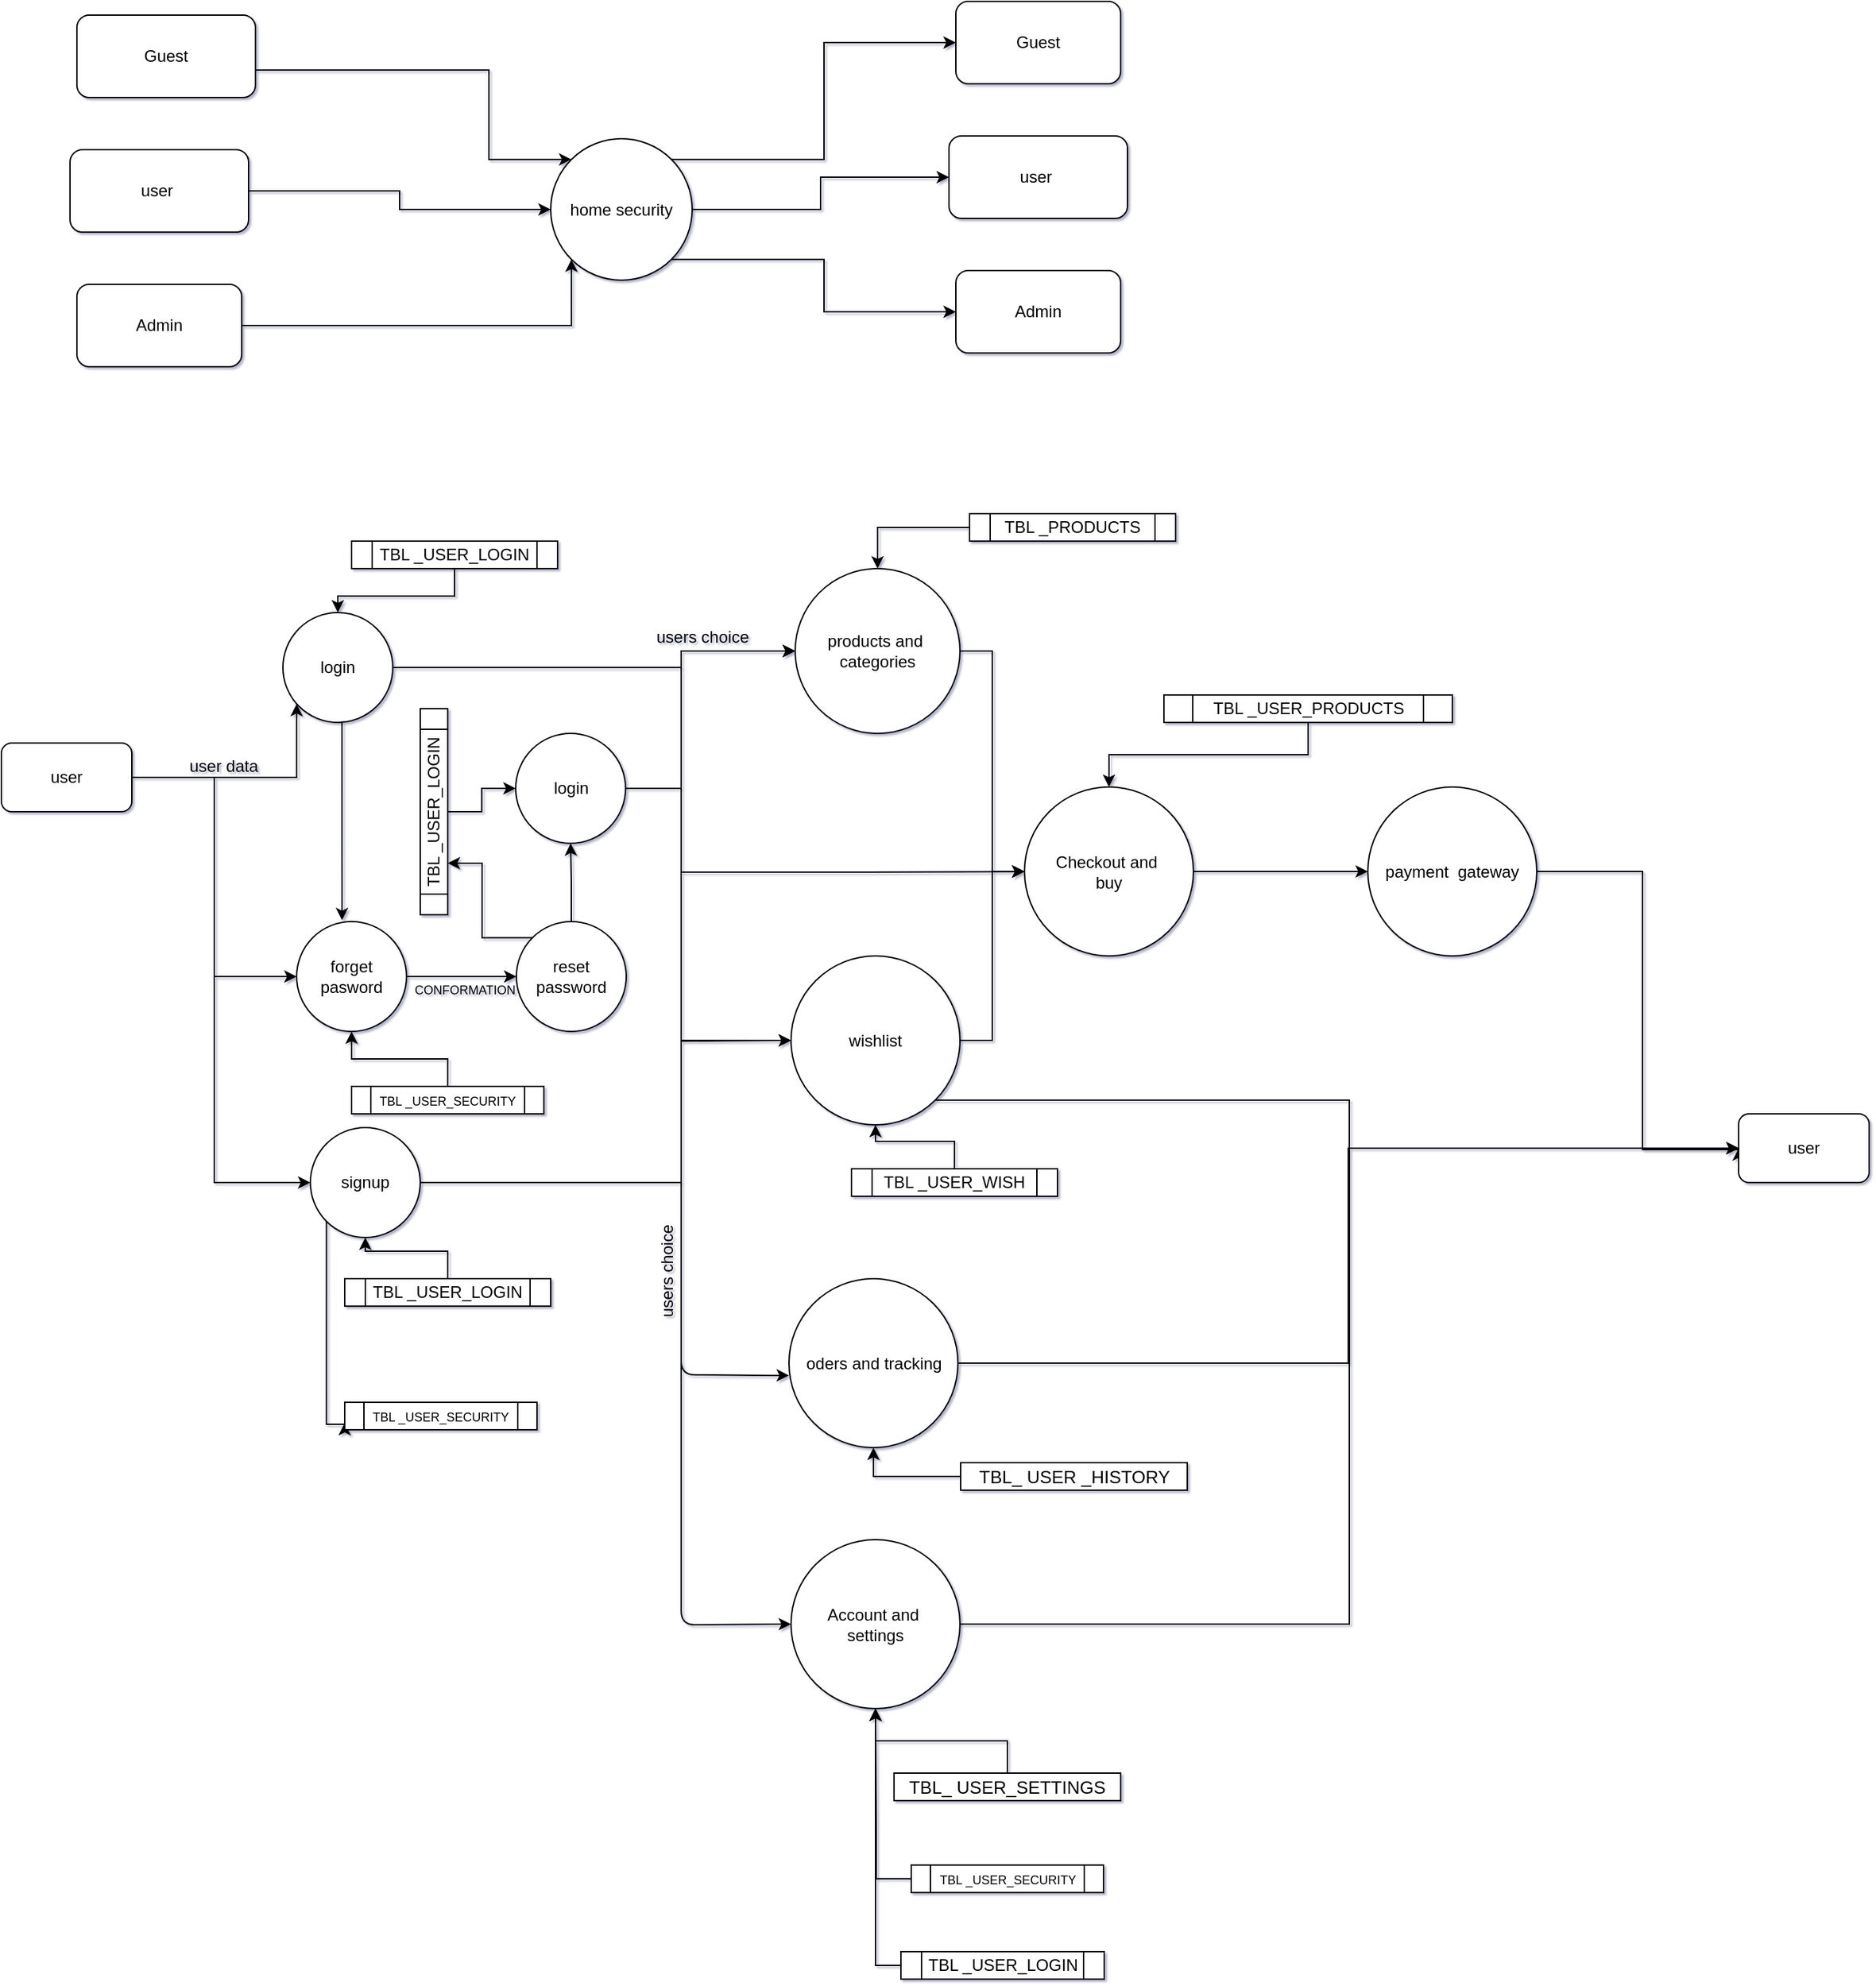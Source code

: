 <mxfile pages="1" version="11.2.2" type="google"><diagram id="xxgvqXNrQzv3z6xNznwj" name="Page-1"><mxGraphModel dx="2372" dy="1498" grid="1" gridSize="10" guides="1" tooltips="1" connect="1" arrows="1" fold="1" page="1" pageScale="1" pageWidth="1654" pageHeight="2336" background="none" math="0" shadow="1"><root><mxCell id="0"/><mxCell id="1" parent="0"/><mxCell id="bxdpmhCjHNqnvHVVkbmJ-10" style="edgeStyle=orthogonalEdgeStyle;rounded=0;orthogonalLoop=1;jettySize=auto;html=1;exitX=1;exitY=0.5;exitDx=0;exitDy=0;entryX=0;entryY=0.5;entryDx=0;entryDy=0;" edge="1" parent="1" source="bxdpmhCjHNqnvHVVkbmJ-1" target="bxdpmhCjHNqnvHVVkbmJ-13"><mxGeometry relative="1" as="geometry"><mxPoint x="755" y="262" as="targetPoint"/></mxGeometry></mxCell><mxCell id="bxdpmhCjHNqnvHVVkbmJ-15" style="edgeStyle=orthogonalEdgeStyle;rounded=0;orthogonalLoop=1;jettySize=auto;html=1;exitX=1;exitY=0;exitDx=0;exitDy=0;entryX=0;entryY=0.5;entryDx=0;entryDy=0;" edge="1" parent="1" source="bxdpmhCjHNqnvHVVkbmJ-1" target="bxdpmhCjHNqnvHVVkbmJ-14"><mxGeometry relative="1" as="geometry"/></mxCell><mxCell id="bxdpmhCjHNqnvHVVkbmJ-16" style="edgeStyle=orthogonalEdgeStyle;rounded=0;orthogonalLoop=1;jettySize=auto;html=1;exitX=1;exitY=1;exitDx=0;exitDy=0;entryX=0;entryY=0.5;entryDx=0;entryDy=0;" edge="1" parent="1" source="bxdpmhCjHNqnvHVVkbmJ-1" target="bxdpmhCjHNqnvHVVkbmJ-12"><mxGeometry relative="1" as="geometry"/></mxCell><mxCell id="bxdpmhCjHNqnvHVVkbmJ-1" value="home security" style="ellipse;whiteSpace=wrap;html=1;aspect=fixed;" vertex="1" parent="1"><mxGeometry x="475" y="210" width="103" height="103" as="geometry"/></mxCell><mxCell id="bxdpmhCjHNqnvHVVkbmJ-20" style="edgeStyle=orthogonalEdgeStyle;rounded=0;orthogonalLoop=1;jettySize=auto;html=1;entryX=0;entryY=1;entryDx=0;entryDy=0;" edge="1" parent="1" source="bxdpmhCjHNqnvHVVkbmJ-3" target="bxdpmhCjHNqnvHVVkbmJ-1"><mxGeometry relative="1" as="geometry"/></mxCell><mxCell id="bxdpmhCjHNqnvHVVkbmJ-3" value="Admin" style="rounded=1;whiteSpace=wrap;html=1;" vertex="1" parent="1"><mxGeometry x="130" y="316" width="120" height="60" as="geometry"/></mxCell><mxCell id="bxdpmhCjHNqnvHVVkbmJ-18" style="edgeStyle=orthogonalEdgeStyle;rounded=0;orthogonalLoop=1;jettySize=auto;html=1;entryX=0;entryY=0.5;entryDx=0;entryDy=0;" edge="1" parent="1" source="bxdpmhCjHNqnvHVVkbmJ-5" target="bxdpmhCjHNqnvHVVkbmJ-1"><mxGeometry relative="1" as="geometry"/></mxCell><mxCell id="bxdpmhCjHNqnvHVVkbmJ-5" value="user&amp;nbsp;" style="rounded=1;whiteSpace=wrap;html=1;" vertex="1" parent="1"><mxGeometry x="125" y="218" width="130" height="60" as="geometry"/></mxCell><mxCell id="bxdpmhCjHNqnvHVVkbmJ-17" style="edgeStyle=orthogonalEdgeStyle;rounded=0;orthogonalLoop=1;jettySize=auto;html=1;entryX=0;entryY=0;entryDx=0;entryDy=0;" edge="1" parent="1" source="bxdpmhCjHNqnvHVVkbmJ-7" target="bxdpmhCjHNqnvHVVkbmJ-1"><mxGeometry relative="1" as="geometry"><Array as="points"><mxPoint x="430" y="160"/><mxPoint x="430" y="226"/></Array></mxGeometry></mxCell><mxCell id="bxdpmhCjHNqnvHVVkbmJ-7" value="Guest" style="rounded=1;whiteSpace=wrap;html=1;" vertex="1" parent="1"><mxGeometry x="130" y="120" width="130" height="60" as="geometry"/></mxCell><mxCell id="bxdpmhCjHNqnvHVVkbmJ-12" value="Admin" style="rounded=1;whiteSpace=wrap;html=1;" vertex="1" parent="1"><mxGeometry x="770" y="306" width="120" height="60" as="geometry"/></mxCell><mxCell id="bxdpmhCjHNqnvHVVkbmJ-13" value="user&amp;nbsp;" style="rounded=1;whiteSpace=wrap;html=1;" vertex="1" parent="1"><mxGeometry x="765" y="208" width="130" height="60" as="geometry"/></mxCell><mxCell id="bxdpmhCjHNqnvHVVkbmJ-14" value="Guest" style="rounded=1;whiteSpace=wrap;html=1;" vertex="1" parent="1"><mxGeometry x="770" y="110" width="120" height="60" as="geometry"/></mxCell><mxCell id="bxdpmhCjHNqnvHVVkbmJ-24" style="edgeStyle=orthogonalEdgeStyle;rounded=0;orthogonalLoop=1;jettySize=auto;html=1;" edge="1" parent="1" source="bxdpmhCjHNqnvHVVkbmJ-21" target="bxdpmhCjHNqnvHVVkbmJ-23"><mxGeometry relative="1" as="geometry"><Array as="points"><mxPoint x="290" y="675"/><mxPoint x="290" y="595"/></Array></mxGeometry></mxCell><mxCell id="bxdpmhCjHNqnvHVVkbmJ-28" style="edgeStyle=orthogonalEdgeStyle;rounded=0;orthogonalLoop=1;jettySize=auto;html=1;" edge="1" parent="1" source="bxdpmhCjHNqnvHVVkbmJ-21" target="bxdpmhCjHNqnvHVVkbmJ-27"><mxGeometry relative="1" as="geometry"><Array as="points"><mxPoint x="230" y="675"/><mxPoint x="230" y="820"/></Array></mxGeometry></mxCell><mxCell id="bxdpmhCjHNqnvHVVkbmJ-42" style="edgeStyle=orthogonalEdgeStyle;rounded=0;orthogonalLoop=1;jettySize=auto;html=1;entryX=0;entryY=0.5;entryDx=0;entryDy=0;" edge="1" parent="1" source="bxdpmhCjHNqnvHVVkbmJ-21" target="bxdpmhCjHNqnvHVVkbmJ-41"><mxGeometry relative="1" as="geometry"><Array as="points"><mxPoint x="230" y="675"/><mxPoint x="230" y="970"/></Array></mxGeometry></mxCell><mxCell id="bxdpmhCjHNqnvHVVkbmJ-21" value="user" style="rounded=1;whiteSpace=wrap;html=1;" vertex="1" parent="1"><mxGeometry x="75" y="650" width="95" height="50" as="geometry"/></mxCell><mxCell id="bxdpmhCjHNqnvHVVkbmJ-29" style="edgeStyle=orthogonalEdgeStyle;rounded=0;orthogonalLoop=1;jettySize=auto;html=1;exitX=0.5;exitY=1;exitDx=0;exitDy=0;entryX=0.413;entryY=-0.012;entryDx=0;entryDy=0;entryPerimeter=0;" edge="1" parent="1" source="bxdpmhCjHNqnvHVVkbmJ-23" target="bxdpmhCjHNqnvHVVkbmJ-27"><mxGeometry relative="1" as="geometry"><Array as="points"><mxPoint x="323" y="635"/></Array></mxGeometry></mxCell><mxCell id="bxdpmhCjHNqnvHVVkbmJ-52" style="edgeStyle=orthogonalEdgeStyle;rounded=0;orthogonalLoop=1;jettySize=auto;html=1;" edge="1" parent="1" source="bxdpmhCjHNqnvHVVkbmJ-23" target="bxdpmhCjHNqnvHVVkbmJ-30"><mxGeometry relative="1" as="geometry"><Array as="points"><mxPoint x="570" y="595"/><mxPoint x="570" y="583"/></Array></mxGeometry></mxCell><mxCell id="bxdpmhCjHNqnvHVVkbmJ-23" value="login" style="ellipse;whiteSpace=wrap;html=1;aspect=fixed;" vertex="1" parent="1"><mxGeometry x="280" y="555" width="80" height="80" as="geometry"/></mxCell><mxCell id="bxdpmhCjHNqnvHVVkbmJ-25" value="user data" style="text;html=1;resizable=0;points=[];autosize=1;align=left;verticalAlign=top;spacingTop=-4;" vertex="1" parent="1"><mxGeometry x="210" y="657" width="70" height="20" as="geometry"/></mxCell><mxCell id="bxdpmhCjHNqnvHVVkbmJ-32" style="edgeStyle=orthogonalEdgeStyle;rounded=0;orthogonalLoop=1;jettySize=auto;html=1;entryX=0;entryY=0.5;entryDx=0;entryDy=0;" edge="1" parent="1" source="bxdpmhCjHNqnvHVVkbmJ-27" target="bxdpmhCjHNqnvHVVkbmJ-31"><mxGeometry relative="1" as="geometry"/></mxCell><mxCell id="bxdpmhCjHNqnvHVVkbmJ-27" value="forget pasword" style="ellipse;whiteSpace=wrap;html=1;aspect=fixed;" vertex="1" parent="1"><mxGeometry x="290" y="780" width="80" height="80" as="geometry"/></mxCell><mxCell id="bxdpmhCjHNqnvHVVkbmJ-75" style="edgeStyle=orthogonalEdgeStyle;rounded=0;orthogonalLoop=1;jettySize=auto;html=1;entryX=0;entryY=0.5;entryDx=0;entryDy=0;" edge="1" parent="1" source="bxdpmhCjHNqnvHVVkbmJ-30" target="bxdpmhCjHNqnvHVVkbmJ-48"><mxGeometry relative="1" as="geometry"/></mxCell><mxCell id="bxdpmhCjHNqnvHVVkbmJ-30" value="products and&amp;nbsp;&lt;br&gt;categories" style="ellipse;whiteSpace=wrap;html=1;aspect=fixed;" vertex="1" parent="1"><mxGeometry x="653" y="523" width="120" height="120" as="geometry"/></mxCell><mxCell id="bxdpmhCjHNqnvHVVkbmJ-38" style="edgeStyle=orthogonalEdgeStyle;rounded=0;orthogonalLoop=1;jettySize=auto;html=1;" edge="1" parent="1" source="bxdpmhCjHNqnvHVVkbmJ-31" target="bxdpmhCjHNqnvHVVkbmJ-34"><mxGeometry relative="1" as="geometry"/></mxCell><mxCell id="bxdpmhCjHNqnvHVVkbmJ-94" style="edgeStyle=orthogonalEdgeStyle;rounded=0;orthogonalLoop=1;jettySize=auto;html=1;exitX=0;exitY=0;exitDx=0;exitDy=0;entryX=0.25;entryY=1;entryDx=0;entryDy=0;" edge="1" parent="1" source="bxdpmhCjHNqnvHVVkbmJ-31" target="bxdpmhCjHNqnvHVVkbmJ-85"><mxGeometry relative="1" as="geometry"/></mxCell><mxCell id="bxdpmhCjHNqnvHVVkbmJ-31" value="reset password" style="ellipse;whiteSpace=wrap;html=1;aspect=fixed;" vertex="1" parent="1"><mxGeometry x="450" y="780" width="80" height="80" as="geometry"/></mxCell><mxCell id="bxdpmhCjHNqnvHVVkbmJ-33" value="CONFORMATION" style="text;html=1;resizable=0;points=[];autosize=1;align=left;verticalAlign=top;spacingTop=-4;fontSize=9;" vertex="1" parent="1"><mxGeometry x="373.5" y="822" width="110" height="20" as="geometry"/></mxCell><mxCell id="bxdpmhCjHNqnvHVVkbmJ-40" style="edgeStyle=orthogonalEdgeStyle;rounded=0;orthogonalLoop=1;jettySize=auto;html=1;" edge="1" parent="1" source="bxdpmhCjHNqnvHVVkbmJ-34" target="bxdpmhCjHNqnvHVVkbmJ-30"><mxGeometry relative="1" as="geometry"><Array as="points"><mxPoint x="570" y="683"/><mxPoint x="570" y="583"/></Array></mxGeometry></mxCell><mxCell id="bxdpmhCjHNqnvHVVkbmJ-34" value="login" style="ellipse;whiteSpace=wrap;html=1;aspect=fixed;" vertex="1" parent="1"><mxGeometry x="449.5" y="643" width="80" height="80" as="geometry"/></mxCell><mxCell id="bxdpmhCjHNqnvHVVkbmJ-51" style="edgeStyle=orthogonalEdgeStyle;rounded=0;orthogonalLoop=1;jettySize=auto;html=1;entryX=0;entryY=0.5;entryDx=0;entryDy=0;" edge="1" parent="1" target="bxdpmhCjHNqnvHVVkbmJ-30"><mxGeometry relative="1" as="geometry"><mxPoint x="570" y="680" as="targetPoint"/><mxPoint x="570" y="1000" as="sourcePoint"/><Array as="points"><mxPoint x="570" y="583"/></Array></mxGeometry></mxCell><mxCell id="bxdpmhCjHNqnvHVVkbmJ-81" style="edgeStyle=orthogonalEdgeStyle;rounded=0;orthogonalLoop=1;jettySize=auto;html=1;entryX=0;entryY=0.5;entryDx=0;entryDy=0;" edge="1" parent="1" source="bxdpmhCjHNqnvHVVkbmJ-41" target="bxdpmhCjHNqnvHVVkbmJ-66"><mxGeometry relative="1" as="geometry"><Array as="points"><mxPoint x="570" y="970"/><mxPoint x="570" y="867"/></Array></mxGeometry></mxCell><mxCell id="bxdpmhCjHNqnvHVVkbmJ-93" style="edgeStyle=orthogonalEdgeStyle;rounded=0;orthogonalLoop=1;jettySize=auto;html=1;exitX=0;exitY=1;exitDx=0;exitDy=0;entryX=0;entryY=0.75;entryDx=0;entryDy=0;" edge="1" parent="1" source="bxdpmhCjHNqnvHVVkbmJ-41" target="bxdpmhCjHNqnvHVVkbmJ-92"><mxGeometry relative="1" as="geometry"><Array as="points"><mxPoint x="312" y="1146"/></Array></mxGeometry></mxCell><mxCell id="bxdpmhCjHNqnvHVVkbmJ-41" value="signup" style="ellipse;whiteSpace=wrap;html=1;aspect=fixed;" vertex="1" parent="1"><mxGeometry x="300" y="930" width="80" height="80" as="geometry"/></mxCell><mxCell id="bxdpmhCjHNqnvHVVkbmJ-71" style="edgeStyle=orthogonalEdgeStyle;rounded=0;orthogonalLoop=1;jettySize=auto;html=1;entryX=0;entryY=0.5;entryDx=0;entryDy=0;" edge="1" parent="1" source="bxdpmhCjHNqnvHVVkbmJ-46" target="bxdpmhCjHNqnvHVVkbmJ-61"><mxGeometry relative="1" as="geometry"/></mxCell><mxCell id="bxdpmhCjHNqnvHVVkbmJ-46" value="oders and tracking" style="ellipse;whiteSpace=wrap;html=1;aspect=fixed;" vertex="1" parent="1"><mxGeometry x="648.5" y="1040" width="123" height="123" as="geometry"/></mxCell><mxCell id="bxdpmhCjHNqnvHVVkbmJ-72" style="edgeStyle=orthogonalEdgeStyle;rounded=0;orthogonalLoop=1;jettySize=auto;html=1;entryX=0;entryY=0.5;entryDx=0;entryDy=0;" edge="1" parent="1" source="bxdpmhCjHNqnvHVVkbmJ-47" target="bxdpmhCjHNqnvHVVkbmJ-61"><mxGeometry relative="1" as="geometry"/></mxCell><mxCell id="bxdpmhCjHNqnvHVVkbmJ-47" value="Account and&amp;nbsp;&lt;br&gt;settings" style="ellipse;whiteSpace=wrap;html=1;aspect=fixed;" vertex="1" parent="1"><mxGeometry x="650" y="1230" width="123" height="123" as="geometry"/></mxCell><mxCell id="bxdpmhCjHNqnvHVVkbmJ-58" style="edgeStyle=orthogonalEdgeStyle;rounded=0;orthogonalLoop=1;jettySize=auto;html=1;entryX=0;entryY=0.5;entryDx=0;entryDy=0;" edge="1" parent="1" source="bxdpmhCjHNqnvHVVkbmJ-48" target="bxdpmhCjHNqnvHVVkbmJ-49"><mxGeometry relative="1" as="geometry"/></mxCell><mxCell id="bxdpmhCjHNqnvHVVkbmJ-48" value="Checkout and&amp;nbsp;&lt;br&gt;buy" style="ellipse;whiteSpace=wrap;html=1;aspect=fixed;" vertex="1" parent="1"><mxGeometry x="820" y="682" width="123" height="123" as="geometry"/></mxCell><mxCell id="bxdpmhCjHNqnvHVVkbmJ-64" style="edgeStyle=orthogonalEdgeStyle;rounded=0;orthogonalLoop=1;jettySize=auto;html=1;entryX=0;entryY=0.5;entryDx=0;entryDy=0;" edge="1" parent="1" source="bxdpmhCjHNqnvHVVkbmJ-49" target="bxdpmhCjHNqnvHVVkbmJ-61"><mxGeometry relative="1" as="geometry"><Array as="points"><mxPoint x="1270" y="743"/><mxPoint x="1270" y="946"/></Array></mxGeometry></mxCell><mxCell id="bxdpmhCjHNqnvHVVkbmJ-49" value="payment &amp;nbsp;gateway" style="ellipse;whiteSpace=wrap;html=1;aspect=fixed;" vertex="1" parent="1"><mxGeometry x="1070" y="682" width="123" height="123" as="geometry"/></mxCell><mxCell id="bxdpmhCjHNqnvHVVkbmJ-54" value="" style="endArrow=classic;html=1;entryX=0;entryY=0.573;entryDx=0;entryDy=0;entryPerimeter=0;" edge="1" parent="1" target="bxdpmhCjHNqnvHVVkbmJ-46"><mxGeometry width="50" height="50" relative="1" as="geometry"><mxPoint x="570" y="970" as="sourcePoint"/><mxPoint x="630" y="770" as="targetPoint"/><Array as="points"><mxPoint x="570" y="1110"/></Array></mxGeometry></mxCell><mxCell id="bxdpmhCjHNqnvHVVkbmJ-55" value="" style="endArrow=classic;html=1;entryX=0;entryY=0.5;entryDx=0;entryDy=0;" edge="1" parent="1" target="bxdpmhCjHNqnvHVVkbmJ-47"><mxGeometry width="50" height="50" relative="1" as="geometry"><mxPoint x="570" y="970" as="sourcePoint"/><mxPoint x="628" y="985.5" as="targetPoint"/><Array as="points"><mxPoint x="570" y="1292"/></Array></mxGeometry></mxCell><mxCell id="bxdpmhCjHNqnvHVVkbmJ-57" value="" style="endArrow=classic;html=1;" edge="1" parent="1" target="bxdpmhCjHNqnvHVVkbmJ-48"><mxGeometry width="50" height="50" relative="1" as="geometry"><mxPoint x="570" y="744" as="sourcePoint"/><mxPoint x="710" y="740" as="targetPoint"/><Array as="points"><mxPoint x="690" y="744"/></Array></mxGeometry></mxCell><mxCell id="bxdpmhCjHNqnvHVVkbmJ-61" value="user" style="rounded=1;whiteSpace=wrap;html=1;" vertex="1" parent="1"><mxGeometry x="1340" y="920" width="95" height="50" as="geometry"/></mxCell><mxCell id="bxdpmhCjHNqnvHVVkbmJ-70" style="edgeStyle=orthogonalEdgeStyle;rounded=0;orthogonalLoop=1;jettySize=auto;html=1;exitX=1;exitY=1;exitDx=0;exitDy=0;entryX=0;entryY=0.5;entryDx=0;entryDy=0;" edge="1" parent="1" source="bxdpmhCjHNqnvHVVkbmJ-66" target="bxdpmhCjHNqnvHVVkbmJ-61"><mxGeometry relative="1" as="geometry"/></mxCell><mxCell id="bxdpmhCjHNqnvHVVkbmJ-74" style="edgeStyle=orthogonalEdgeStyle;rounded=0;orthogonalLoop=1;jettySize=auto;html=1;entryX=0;entryY=0.5;entryDx=0;entryDy=0;" edge="1" parent="1" source="bxdpmhCjHNqnvHVVkbmJ-66" target="bxdpmhCjHNqnvHVVkbmJ-48"><mxGeometry relative="1" as="geometry"/></mxCell><mxCell id="bxdpmhCjHNqnvHVVkbmJ-66" value="wishlist" style="ellipse;whiteSpace=wrap;html=1;aspect=fixed;" vertex="1" parent="1"><mxGeometry x="650" y="805" width="123" height="123" as="geometry"/></mxCell><mxCell id="bxdpmhCjHNqnvHVVkbmJ-68" value="" style="endArrow=classic;html=1;entryX=0;entryY=0.5;entryDx=0;entryDy=0;" edge="1" parent="1" target="bxdpmhCjHNqnvHVVkbmJ-66"><mxGeometry width="50" height="50" relative="1" as="geometry"><mxPoint x="570" y="867" as="sourcePoint"/><mxPoint x="630" y="850" as="targetPoint"/></mxGeometry></mxCell><mxCell id="bxdpmhCjHNqnvHVVkbmJ-76" value="users choice" style="text;html=1;resizable=0;points=[];autosize=1;align=left;verticalAlign=top;spacingTop=-4;direction=south;flipH=0;flipV=1;rotation=-90;" vertex="1" parent="1"><mxGeometry x="520" y="1020" width="80" height="20" as="geometry"/></mxCell><mxCell id="bxdpmhCjHNqnvHVVkbmJ-82" value="users choice" style="text;html=1;resizable=0;points=[];autosize=1;align=left;verticalAlign=top;spacingTop=-4;direction=south;flipH=0;flipV=0;rotation=0;" vertex="1" parent="1"><mxGeometry x="550" y="563" width="80" height="20" as="geometry"/></mxCell><mxCell id="bxdpmhCjHNqnvHVVkbmJ-84" style="edgeStyle=orthogonalEdgeStyle;rounded=0;orthogonalLoop=1;jettySize=auto;html=1;entryX=0.5;entryY=0;entryDx=0;entryDy=0;" edge="1" parent="1" source="bxdpmhCjHNqnvHVVkbmJ-83" target="bxdpmhCjHNqnvHVVkbmJ-23"><mxGeometry relative="1" as="geometry"/></mxCell><mxCell id="bxdpmhCjHNqnvHVVkbmJ-83" value="TBL _USER_LOGIN" style="shape=process;whiteSpace=wrap;html=1;backgroundOutline=1;" vertex="1" parent="1"><mxGeometry x="330" y="503" width="150" height="20" as="geometry"/></mxCell><mxCell id="bxdpmhCjHNqnvHVVkbmJ-86" style="edgeStyle=orthogonalEdgeStyle;rounded=0;orthogonalLoop=1;jettySize=auto;html=1;exitX=0.5;exitY=1;exitDx=0;exitDy=0;entryX=0;entryY=0.5;entryDx=0;entryDy=0;" edge="1" parent="1" source="bxdpmhCjHNqnvHVVkbmJ-85" target="bxdpmhCjHNqnvHVVkbmJ-34"><mxGeometry relative="1" as="geometry"/></mxCell><mxCell id="bxdpmhCjHNqnvHVVkbmJ-85" value="TBL _USER_LOGIN" style="shape=process;whiteSpace=wrap;html=1;backgroundOutline=1;rotation=-90;" vertex="1" parent="1"><mxGeometry x="315" y="690" width="150" height="20" as="geometry"/></mxCell><mxCell id="bxdpmhCjHNqnvHVVkbmJ-88" style="edgeStyle=orthogonalEdgeStyle;rounded=0;orthogonalLoop=1;jettySize=auto;html=1;entryX=0.5;entryY=1;entryDx=0;entryDy=0;" edge="1" parent="1" source="bxdpmhCjHNqnvHVVkbmJ-87" target="bxdpmhCjHNqnvHVVkbmJ-27"><mxGeometry relative="1" as="geometry"/></mxCell><mxCell id="bxdpmhCjHNqnvHVVkbmJ-87" value="&lt;font style=&quot;font-size: 9px&quot;&gt;TBL _USER_SECURITY&lt;/font&gt;" style="shape=process;whiteSpace=wrap;html=1;backgroundOutline=1;" vertex="1" parent="1"><mxGeometry x="330" y="900" width="140" height="20" as="geometry"/></mxCell><mxCell id="bxdpmhCjHNqnvHVVkbmJ-90" style="edgeStyle=orthogonalEdgeStyle;rounded=0;orthogonalLoop=1;jettySize=auto;html=1;" edge="1" parent="1" source="bxdpmhCjHNqnvHVVkbmJ-89" target="bxdpmhCjHNqnvHVVkbmJ-41"><mxGeometry relative="1" as="geometry"/></mxCell><mxCell id="bxdpmhCjHNqnvHVVkbmJ-89" value="TBL _USER_LOGIN" style="shape=process;whiteSpace=wrap;html=1;backgroundOutline=1;" vertex="1" parent="1"><mxGeometry x="325" y="1040" width="150" height="20" as="geometry"/></mxCell><mxCell id="bxdpmhCjHNqnvHVVkbmJ-92" value="&lt;font style=&quot;font-size: 9px&quot;&gt;TBL _USER_SECURITY&lt;/font&gt;" style="shape=process;whiteSpace=wrap;html=1;backgroundOutline=1;" vertex="1" parent="1"><mxGeometry x="325" y="1130" width="140" height="20" as="geometry"/></mxCell><mxCell id="bxdpmhCjHNqnvHVVkbmJ-96" style="edgeStyle=orthogonalEdgeStyle;rounded=0;orthogonalLoop=1;jettySize=auto;html=1;entryX=0.5;entryY=0;entryDx=0;entryDy=0;fontSize=9;" edge="1" parent="1" source="bxdpmhCjHNqnvHVVkbmJ-95" target="bxdpmhCjHNqnvHVVkbmJ-30"><mxGeometry relative="1" as="geometry"/></mxCell><mxCell id="bxdpmhCjHNqnvHVVkbmJ-95" value="TBL _PRODUCTS" style="shape=process;whiteSpace=wrap;html=1;backgroundOutline=1;" vertex="1" parent="1"><mxGeometry x="780" y="483" width="150" height="20" as="geometry"/></mxCell><mxCell id="bxdpmhCjHNqnvHVVkbmJ-98" style="edgeStyle=orthogonalEdgeStyle;rounded=0;orthogonalLoop=1;jettySize=auto;html=1;fontSize=9;" edge="1" parent="1" source="bxdpmhCjHNqnvHVVkbmJ-97" target="bxdpmhCjHNqnvHVVkbmJ-66"><mxGeometry relative="1" as="geometry"/></mxCell><mxCell id="bxdpmhCjHNqnvHVVkbmJ-97" value="TBL _USER_WISH" style="shape=process;whiteSpace=wrap;html=1;backgroundOutline=1;" vertex="1" parent="1"><mxGeometry x="694" y="960" width="150" height="20" as="geometry"/></mxCell><mxCell id="bxdpmhCjHNqnvHVVkbmJ-101" style="edgeStyle=orthogonalEdgeStyle;rounded=0;orthogonalLoop=1;jettySize=auto;html=1;fontSize=9;" edge="1" parent="1" source="bxdpmhCjHNqnvHVVkbmJ-99" target="bxdpmhCjHNqnvHVVkbmJ-47"><mxGeometry relative="1" as="geometry"/></mxCell><mxCell id="bxdpmhCjHNqnvHVVkbmJ-99" value="&lt;font style=&quot;font-size: 13px&quot;&gt;TBL_ USER_SETTINGS&lt;/font&gt;" style="rounded=0;whiteSpace=wrap;html=1;fontSize=9;" vertex="1" parent="1"><mxGeometry x="725" y="1400" width="165" height="20" as="geometry"/></mxCell><mxCell id="bxdpmhCjHNqnvHVVkbmJ-103" style="edgeStyle=orthogonalEdgeStyle;rounded=0;orthogonalLoop=1;jettySize=auto;html=1;entryX=0.5;entryY=1;entryDx=0;entryDy=0;fontSize=9;" edge="1" parent="1" source="bxdpmhCjHNqnvHVVkbmJ-102" target="bxdpmhCjHNqnvHVVkbmJ-47"><mxGeometry relative="1" as="geometry"><Array as="points"><mxPoint x="712" y="1440"/><mxPoint x="712" y="1440"/></Array></mxGeometry></mxCell><mxCell id="bxdpmhCjHNqnvHVVkbmJ-102" value="&lt;font style=&quot;font-size: 9px&quot;&gt;TBL _USER_SECURITY&lt;/font&gt;" style="shape=process;whiteSpace=wrap;html=1;backgroundOutline=1;" vertex="1" parent="1"><mxGeometry x="737.5" y="1466.929" width="140" height="20" as="geometry"/></mxCell><mxCell id="bxdpmhCjHNqnvHVVkbmJ-105" style="edgeStyle=orthogonalEdgeStyle;rounded=0;orthogonalLoop=1;jettySize=auto;html=1;entryX=0.5;entryY=1;entryDx=0;entryDy=0;fontSize=9;" edge="1" parent="1" source="bxdpmhCjHNqnvHVVkbmJ-104" target="bxdpmhCjHNqnvHVVkbmJ-47"><mxGeometry relative="1" as="geometry"><Array as="points"><mxPoint x="712" y="1540"/></Array></mxGeometry></mxCell><mxCell id="bxdpmhCjHNqnvHVVkbmJ-104" value="TBL _USER_LOGIN" style="shape=process;whiteSpace=wrap;html=1;backgroundOutline=1;" vertex="1" parent="1"><mxGeometry x="730" y="1530" width="148" height="20" as="geometry"/></mxCell><mxCell id="bxdpmhCjHNqnvHVVkbmJ-107" style="edgeStyle=orthogonalEdgeStyle;rounded=0;orthogonalLoop=1;jettySize=auto;html=1;entryX=0.5;entryY=1;entryDx=0;entryDy=0;fontSize=9;" edge="1" parent="1" source="bxdpmhCjHNqnvHVVkbmJ-106" target="bxdpmhCjHNqnvHVVkbmJ-46"><mxGeometry relative="1" as="geometry"/></mxCell><mxCell id="bxdpmhCjHNqnvHVVkbmJ-106" value="&lt;font style=&quot;font-size: 13px&quot;&gt;TBL_ USER _HISTORY&lt;/font&gt;" style="rounded=0;whiteSpace=wrap;html=1;fontSize=9;" vertex="1" parent="1"><mxGeometry x="773.5" y="1174" width="165" height="20" as="geometry"/></mxCell><mxCell id="bxdpmhCjHNqnvHVVkbmJ-110" style="edgeStyle=orthogonalEdgeStyle;rounded=0;orthogonalLoop=1;jettySize=auto;html=1;entryX=0.5;entryY=0;entryDx=0;entryDy=0;fontSize=9;" edge="1" parent="1" source="bxdpmhCjHNqnvHVVkbmJ-108" target="bxdpmhCjHNqnvHVVkbmJ-48"><mxGeometry relative="1" as="geometry"/></mxCell><mxCell id="bxdpmhCjHNqnvHVVkbmJ-108" value="TBL _USER_PRODUCTS" style="shape=process;whiteSpace=wrap;html=1;backgroundOutline=1;" vertex="1" parent="1"><mxGeometry x="921.5" y="615" width="210" height="20" as="geometry"/></mxCell></root></mxGraphModel></diagram></mxfile>